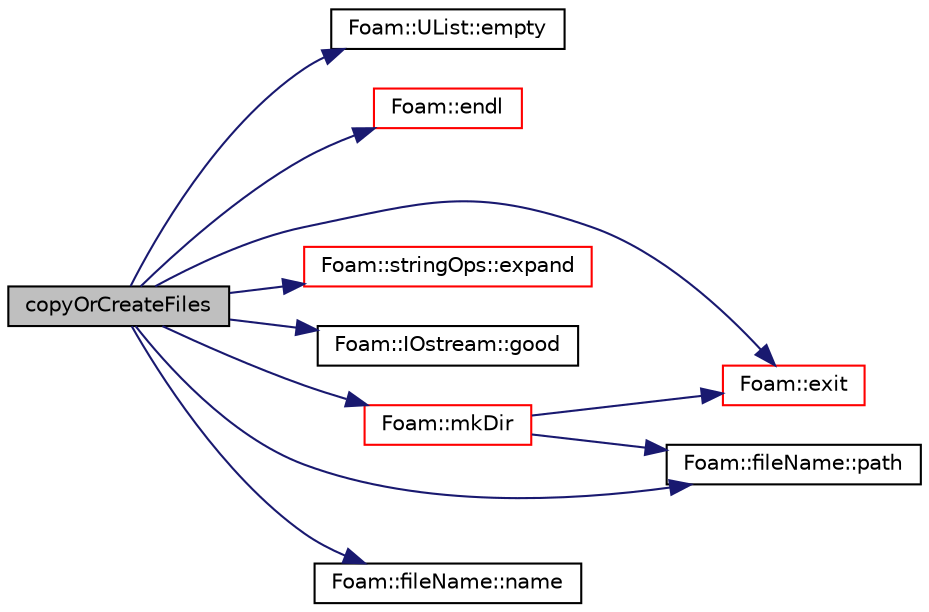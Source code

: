 digraph "copyOrCreateFiles"
{
  bgcolor="transparent";
  edge [fontname="Helvetica",fontsize="10",labelfontname="Helvetica",labelfontsize="10"];
  node [fontname="Helvetica",fontsize="10",shape=record];
  rankdir="LR";
  Node1 [label="copyOrCreateFiles",height=0.2,width=0.4,color="black", fillcolor="grey75", style="filled", fontcolor="black"];
  Node1 -> Node2 [color="midnightblue",fontsize="10",style="solid",fontname="Helvetica"];
  Node2 [label="Foam::UList::empty",height=0.2,width=0.4,color="black",URL="$a02720.html#ac6e61de369e994009e36f344f99c15ad",tooltip="Return true if the UList is empty (ie, size() is zero). "];
  Node1 -> Node3 [color="midnightblue",fontsize="10",style="solid",fontname="Helvetica"];
  Node3 [label="Foam::endl",height=0.2,width=0.4,color="red",URL="$a10675.html#a2db8fe02a0d3909e9351bb4275b23ce4",tooltip="Add newline and flush stream. "];
  Node1 -> Node4 [color="midnightblue",fontsize="10",style="solid",fontname="Helvetica"];
  Node4 [label="Foam::exit",height=0.2,width=0.4,color="red",URL="$a10675.html#a06ca7250d8e89caf05243ec094843642"];
  Node1 -> Node5 [color="midnightblue",fontsize="10",style="solid",fontname="Helvetica"];
  Node5 [label="Foam::stringOps::expand",height=0.2,width=0.4,color="red",URL="$a10760.html#ab41d029160c93b62b379cdbfbc2918a7",tooltip="Expand occurences of variables according to the mapping. "];
  Node1 -> Node6 [color="midnightblue",fontsize="10",style="solid",fontname="Helvetica"];
  Node6 [label="Foam::IOstream::good",height=0.2,width=0.4,color="black",URL="$a01177.html#ad2e41c8280b6cdf93d39e1135d2abdf7",tooltip="Return true if next operation might succeed. "];
  Node1 -> Node7 [color="midnightblue",fontsize="10",style="solid",fontname="Helvetica"];
  Node7 [label="Foam::mkDir",height=0.2,width=0.4,color="red",URL="$a10675.html#a2ae410f2311adf94d66451b7423fdf4e",tooltip="Make a directory and return an error if it could not be created. "];
  Node7 -> Node4 [color="midnightblue",fontsize="10",style="solid",fontname="Helvetica"];
  Node7 -> Node8 [color="midnightblue",fontsize="10",style="solid",fontname="Helvetica"];
  Node8 [label="Foam::fileName::path",height=0.2,width=0.4,color="black",URL="$a00774.html#a64f21303d7e52f52cda7be219af9ef54",tooltip="Return directory path name (part before last /) "];
  Node1 -> Node9 [color="midnightblue",fontsize="10",style="solid",fontname="Helvetica"];
  Node9 [label="Foam::fileName::name",height=0.2,width=0.4,color="black",URL="$a00774.html#a998485fa6e866c6158d991d4cfd4e384",tooltip="Return file name (part beyond last /) "];
  Node1 -> Node8 [color="midnightblue",fontsize="10",style="solid",fontname="Helvetica"];
}
